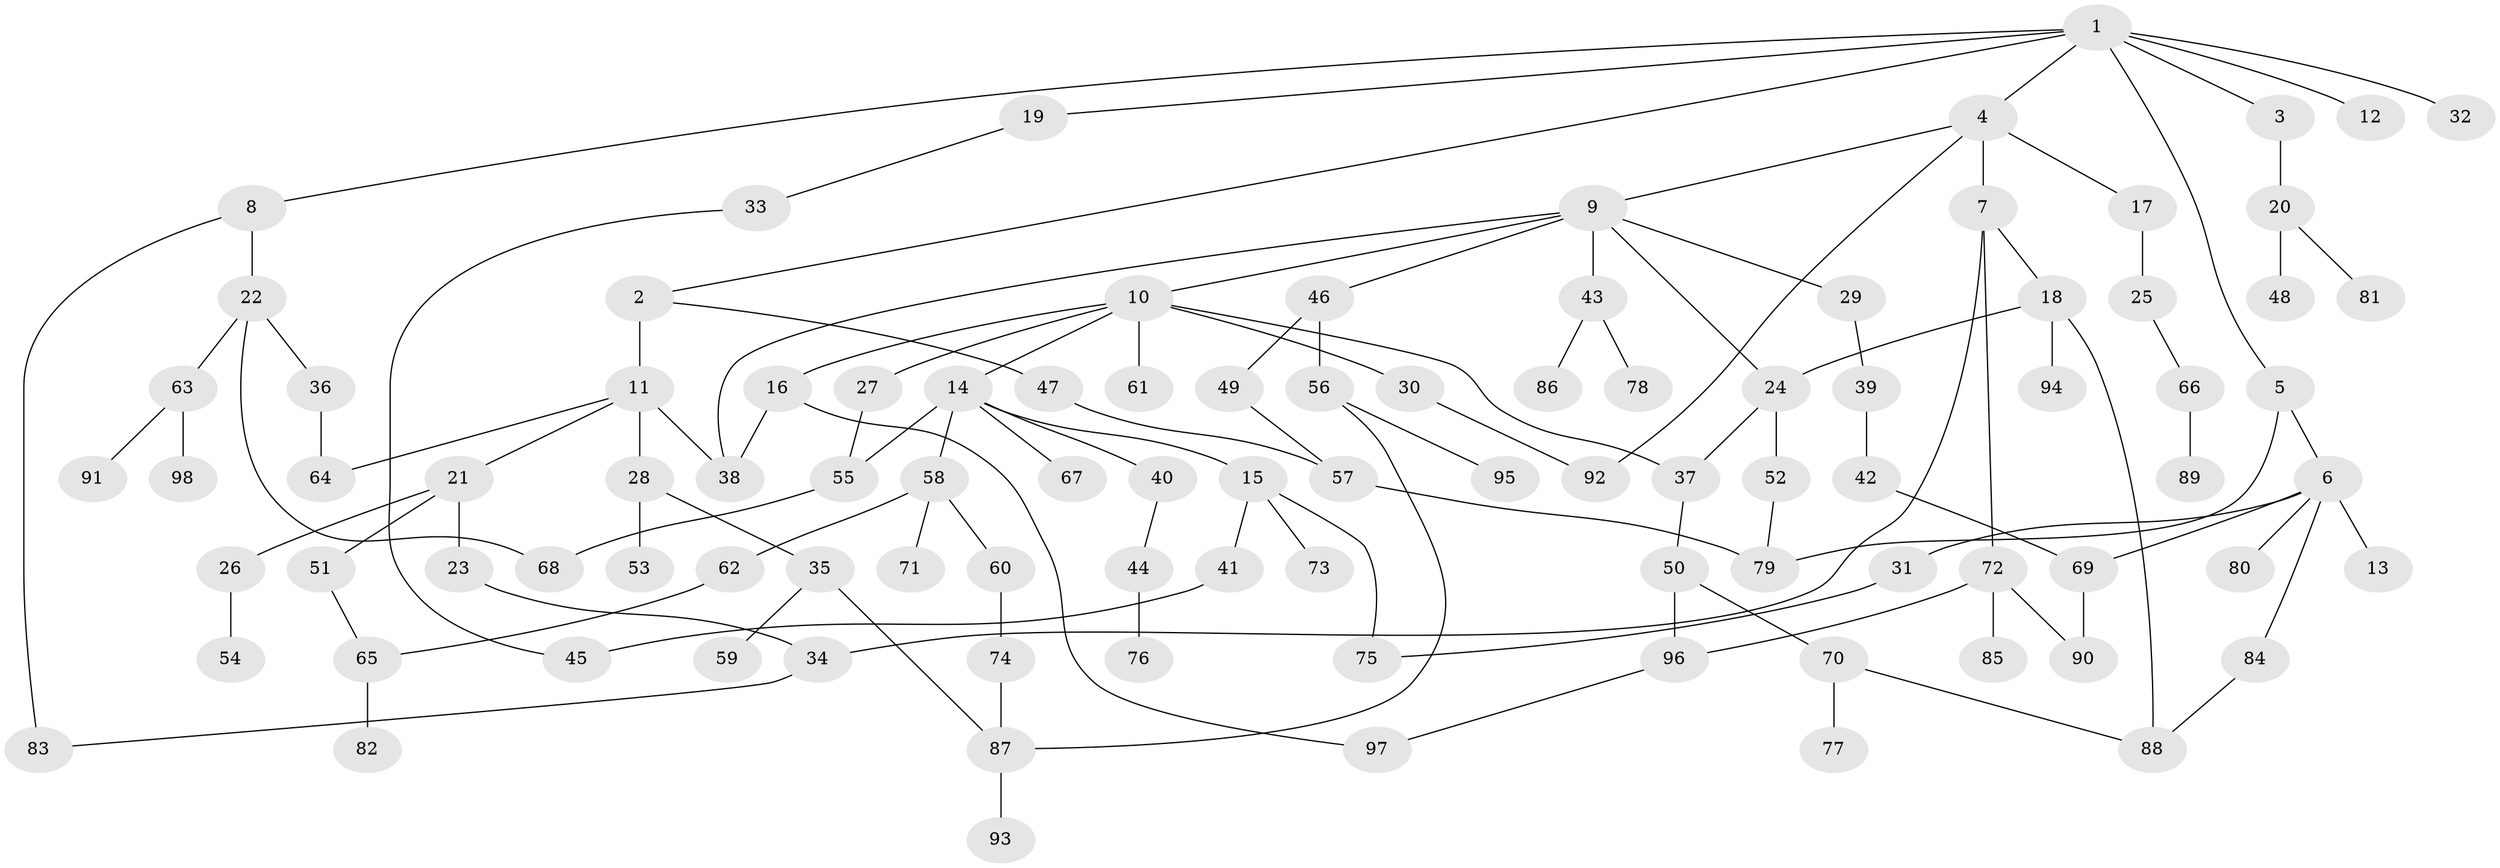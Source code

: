 // coarse degree distribution, {8: 0.029411764705882353, 3: 0.17647058823529413, 2: 0.3382352941176471, 5: 0.07352941176470588, 4: 0.10294117647058823, 6: 0.029411764705882353, 1: 0.25}
// Generated by graph-tools (version 1.1) at 2025/23/03/03/25 07:23:30]
// undirected, 98 vertices, 121 edges
graph export_dot {
graph [start="1"]
  node [color=gray90,style=filled];
  1;
  2;
  3;
  4;
  5;
  6;
  7;
  8;
  9;
  10;
  11;
  12;
  13;
  14;
  15;
  16;
  17;
  18;
  19;
  20;
  21;
  22;
  23;
  24;
  25;
  26;
  27;
  28;
  29;
  30;
  31;
  32;
  33;
  34;
  35;
  36;
  37;
  38;
  39;
  40;
  41;
  42;
  43;
  44;
  45;
  46;
  47;
  48;
  49;
  50;
  51;
  52;
  53;
  54;
  55;
  56;
  57;
  58;
  59;
  60;
  61;
  62;
  63;
  64;
  65;
  66;
  67;
  68;
  69;
  70;
  71;
  72;
  73;
  74;
  75;
  76;
  77;
  78;
  79;
  80;
  81;
  82;
  83;
  84;
  85;
  86;
  87;
  88;
  89;
  90;
  91;
  92;
  93;
  94;
  95;
  96;
  97;
  98;
  1 -- 2;
  1 -- 3;
  1 -- 4;
  1 -- 5;
  1 -- 8;
  1 -- 12;
  1 -- 19;
  1 -- 32;
  2 -- 11;
  2 -- 47;
  3 -- 20;
  4 -- 7;
  4 -- 9;
  4 -- 17;
  4 -- 92;
  5 -- 6;
  5 -- 79;
  6 -- 13;
  6 -- 31;
  6 -- 80;
  6 -- 84;
  6 -- 69;
  7 -- 18;
  7 -- 72;
  7 -- 34;
  8 -- 22;
  8 -- 83;
  9 -- 10;
  9 -- 24;
  9 -- 29;
  9 -- 38;
  9 -- 43;
  9 -- 46;
  10 -- 14;
  10 -- 16;
  10 -- 27;
  10 -- 30;
  10 -- 37;
  10 -- 61;
  11 -- 21;
  11 -- 28;
  11 -- 64;
  11 -- 38;
  14 -- 15;
  14 -- 40;
  14 -- 55;
  14 -- 58;
  14 -- 67;
  15 -- 41;
  15 -- 73;
  15 -- 75;
  16 -- 97;
  16 -- 38;
  17 -- 25;
  18 -- 94;
  18 -- 88;
  18 -- 24;
  19 -- 33;
  20 -- 48;
  20 -- 81;
  21 -- 23;
  21 -- 26;
  21 -- 51;
  22 -- 36;
  22 -- 63;
  22 -- 68;
  23 -- 34;
  24 -- 52;
  24 -- 37;
  25 -- 66;
  26 -- 54;
  27 -- 55;
  28 -- 35;
  28 -- 53;
  29 -- 39;
  30 -- 92;
  31 -- 75;
  33 -- 45;
  34 -- 83;
  35 -- 59;
  35 -- 87;
  36 -- 64;
  37 -- 50;
  39 -- 42;
  40 -- 44;
  41 -- 45;
  42 -- 69;
  43 -- 78;
  43 -- 86;
  44 -- 76;
  46 -- 49;
  46 -- 56;
  47 -- 57;
  49 -- 57;
  50 -- 70;
  50 -- 96;
  51 -- 65;
  52 -- 79;
  55 -- 68;
  56 -- 87;
  56 -- 95;
  57 -- 79;
  58 -- 60;
  58 -- 62;
  58 -- 71;
  60 -- 74;
  62 -- 65;
  63 -- 91;
  63 -- 98;
  65 -- 82;
  66 -- 89;
  69 -- 90;
  70 -- 77;
  70 -- 88;
  72 -- 85;
  72 -- 90;
  72 -- 96;
  74 -- 87;
  84 -- 88;
  87 -- 93;
  96 -- 97;
}
